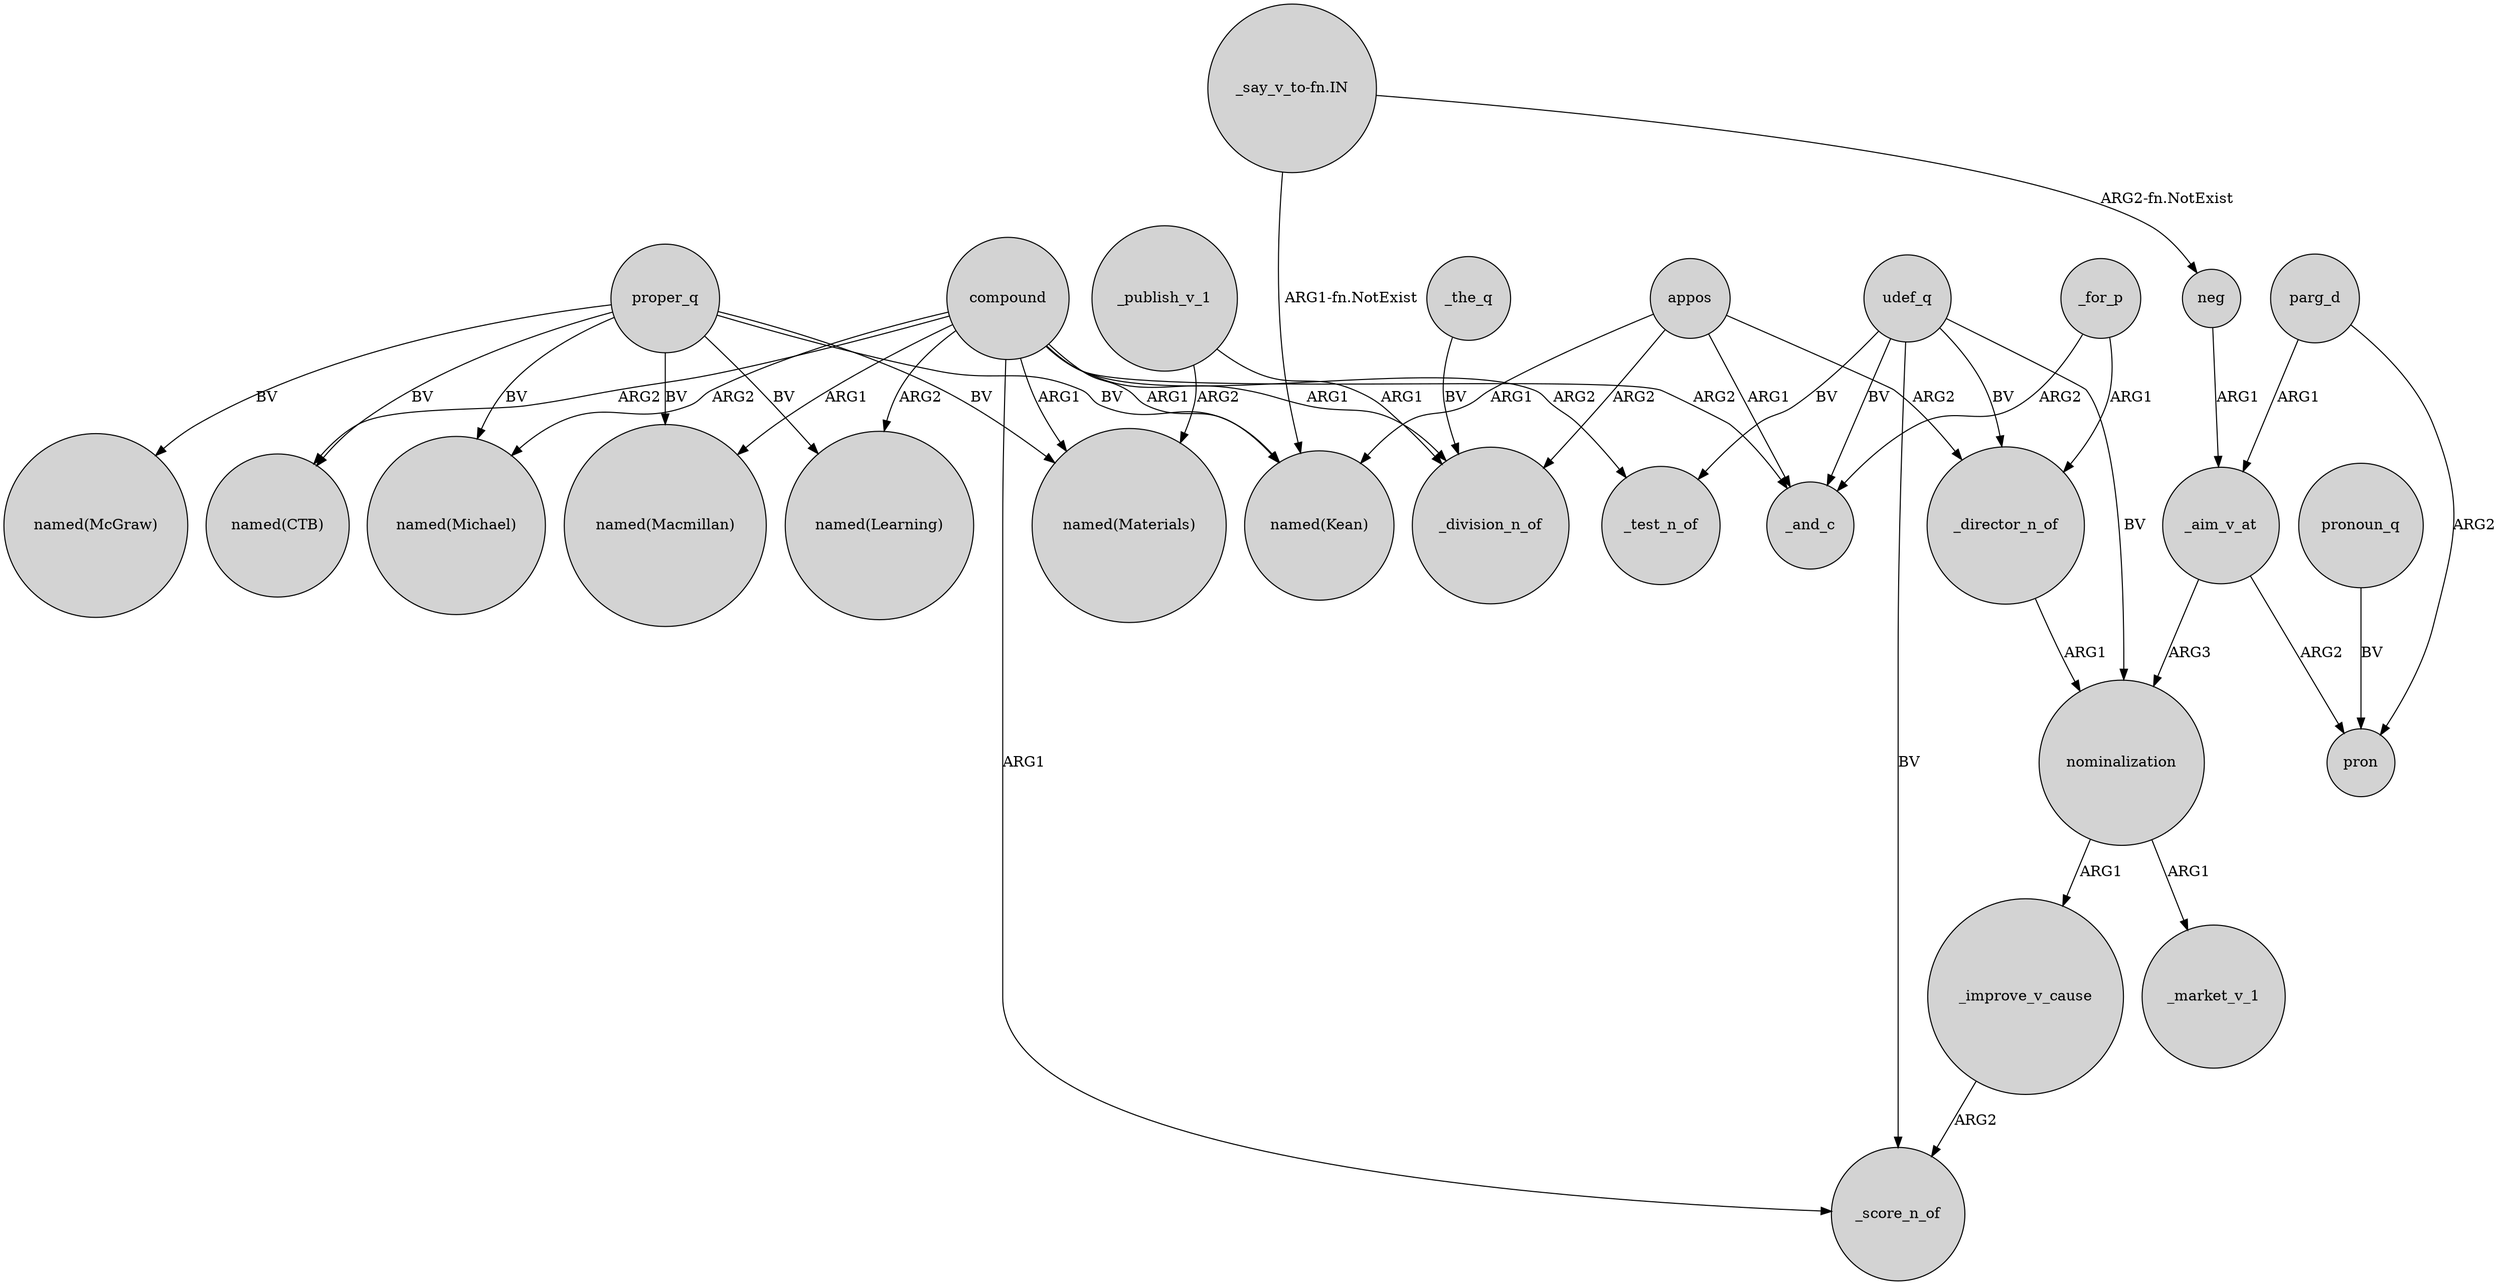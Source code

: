 digraph {
	node [shape=circle style=filled]
	neg -> _aim_v_at [label=ARG1]
	compound -> _score_n_of [label=ARG1]
	compound -> "named(CTB)" [label=ARG2]
	compound -> "named(Macmillan)" [label=ARG1]
	proper_q -> "named(CTB)" [label=BV]
	parg_d -> _aim_v_at [label=ARG1]
	appos -> _and_c [label=ARG1]
	nominalization -> _improve_v_cause [label=ARG1]
	appos -> _division_n_of [label=ARG2]
	compound -> "named(Learning)" [label=ARG2]
	_aim_v_at -> nominalization [label=ARG3]
	nominalization -> _market_v_1 [label=ARG1]
	_for_p -> _director_n_of [label=ARG1]
	_aim_v_at -> pron [label=ARG2]
	_publish_v_1 -> "named(Materials)" [label=ARG2]
	udef_q -> _test_n_of [label=BV]
	_for_p -> _and_c [label=ARG2]
	compound -> _test_n_of [label=ARG2]
	appos -> "named(Kean)" [label=ARG1]
	compound -> "named(Kean)" [label=ARG1]
	proper_q -> "named(Macmillan)" [label=BV]
	proper_q -> "named(Michael)" [label=BV]
	parg_d -> pron [label=ARG2]
	pronoun_q -> pron [label=BV]
	compound -> _and_c [label=ARG2]
	proper_q -> "named(Materials)" [label=BV]
	proper_q -> "named(Learning)" [label=BV]
	udef_q -> nominalization [label=BV]
	udef_q -> _score_n_of [label=BV]
	proper_q -> "named(Kean)" [label=BV]
	compound -> "named(Materials)" [label=ARG1]
	proper_q -> "named(McGraw)" [label=BV]
	_improve_v_cause -> _score_n_of [label=ARG2]
	compound -> _division_n_of [label=ARG1]
	udef_q -> _and_c [label=BV]
	_publish_v_1 -> _division_n_of [label=ARG1]
	appos -> _director_n_of [label=ARG2]
	"_say_v_to-fn.IN" -> "named(Kean)" [label="ARG1-fn.NotExist"]
	udef_q -> _director_n_of [label=BV]
	compound -> "named(Michael)" [label=ARG2]
	"_say_v_to-fn.IN" -> neg [label="ARG2-fn.NotExist"]
	_director_n_of -> nominalization [label=ARG1]
	_the_q -> _division_n_of [label=BV]
}
